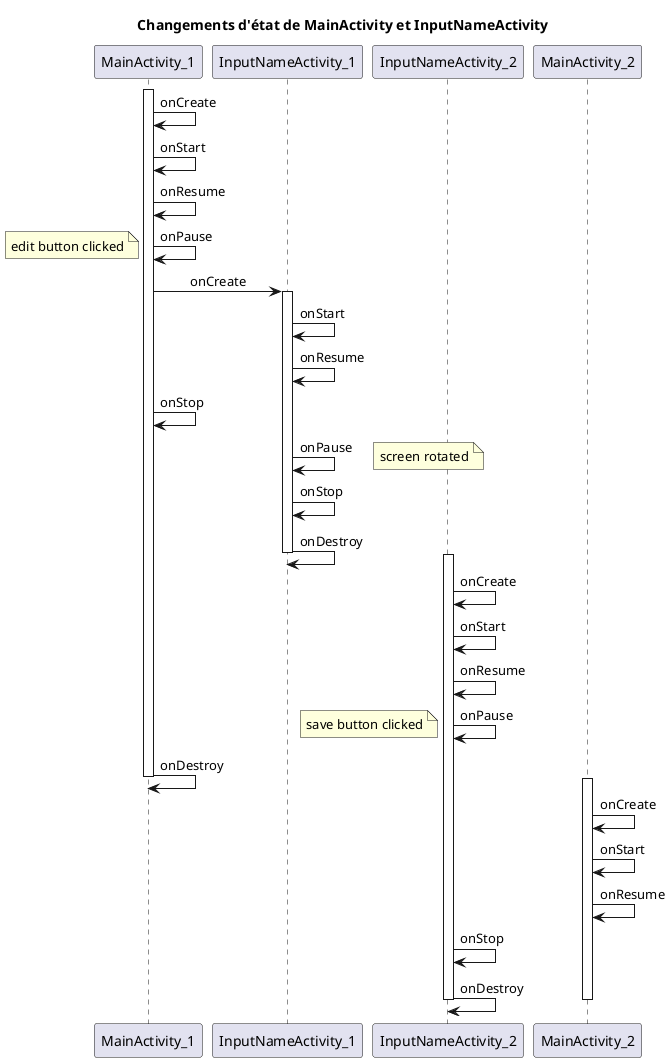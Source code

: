 @startuml
title Changements d'état de MainActivity et InputNameActivity
skinparam sequenceMessageAlign center

participant "MainActivity_1" as Main1
participant "InputNameActivity_1" as Input1
participant "InputNameActivity_2" as Input2
participant "MainActivity_2" as Main2

activate Main1
Main1 -> Main1 : onCreate
Main1 -> Main1 : onStart
Main1 -> Main1 : onResume
Main1 -> Main1 : onPause
note bottom: edit button clicked
Main1 -> Input1 : onCreate
activate Input1
Input1 -> Input1 : onStart
Input1 -> Input1 : onResume
Main1 -> Main1 : onStop
Input1 -> Input1 : onPause
note right: screen rotated
Input1 -> Input1 : onStop
Input1 -> Input1 : onDestroy
deactivate Input1
activate Input2
Input2 -> Input2 : onCreate
Input2 -> Input2 : onStart
Input2 -> Input2 : onResume
Input2 -> Input2 : onPause
note left: save button clicked
Main1 -> Main1 : onDestroy
deactivate Main1
activate Main2
Main2 -> Main2 : onCreate
Main2 -> Main2 : onStart
Main2 -> Main2 : onResume
Input2 -> Input2 : onStop
Input2 -> Input2 : onDestroy
deactivate Input2
deactivate Main2
@enduml